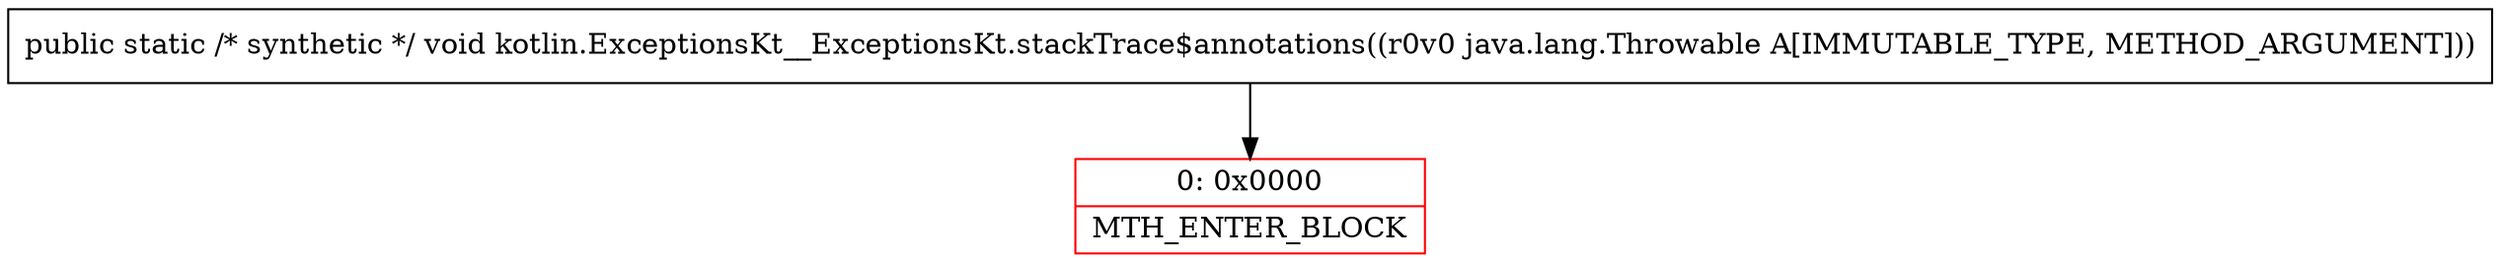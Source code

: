 digraph "CFG forkotlin.ExceptionsKt__ExceptionsKt.stackTrace$annotations(Ljava\/lang\/Throwable;)V" {
subgraph cluster_Region_1702573716 {
label = "R(0)";
node [shape=record,color=blue];
}
Node_0 [shape=record,color=red,label="{0\:\ 0x0000|MTH_ENTER_BLOCK\l}"];
MethodNode[shape=record,label="{public static \/* synthetic *\/ void kotlin.ExceptionsKt__ExceptionsKt.stackTrace$annotations((r0v0 java.lang.Throwable A[IMMUTABLE_TYPE, METHOD_ARGUMENT])) }"];
MethodNode -> Node_0;
}

